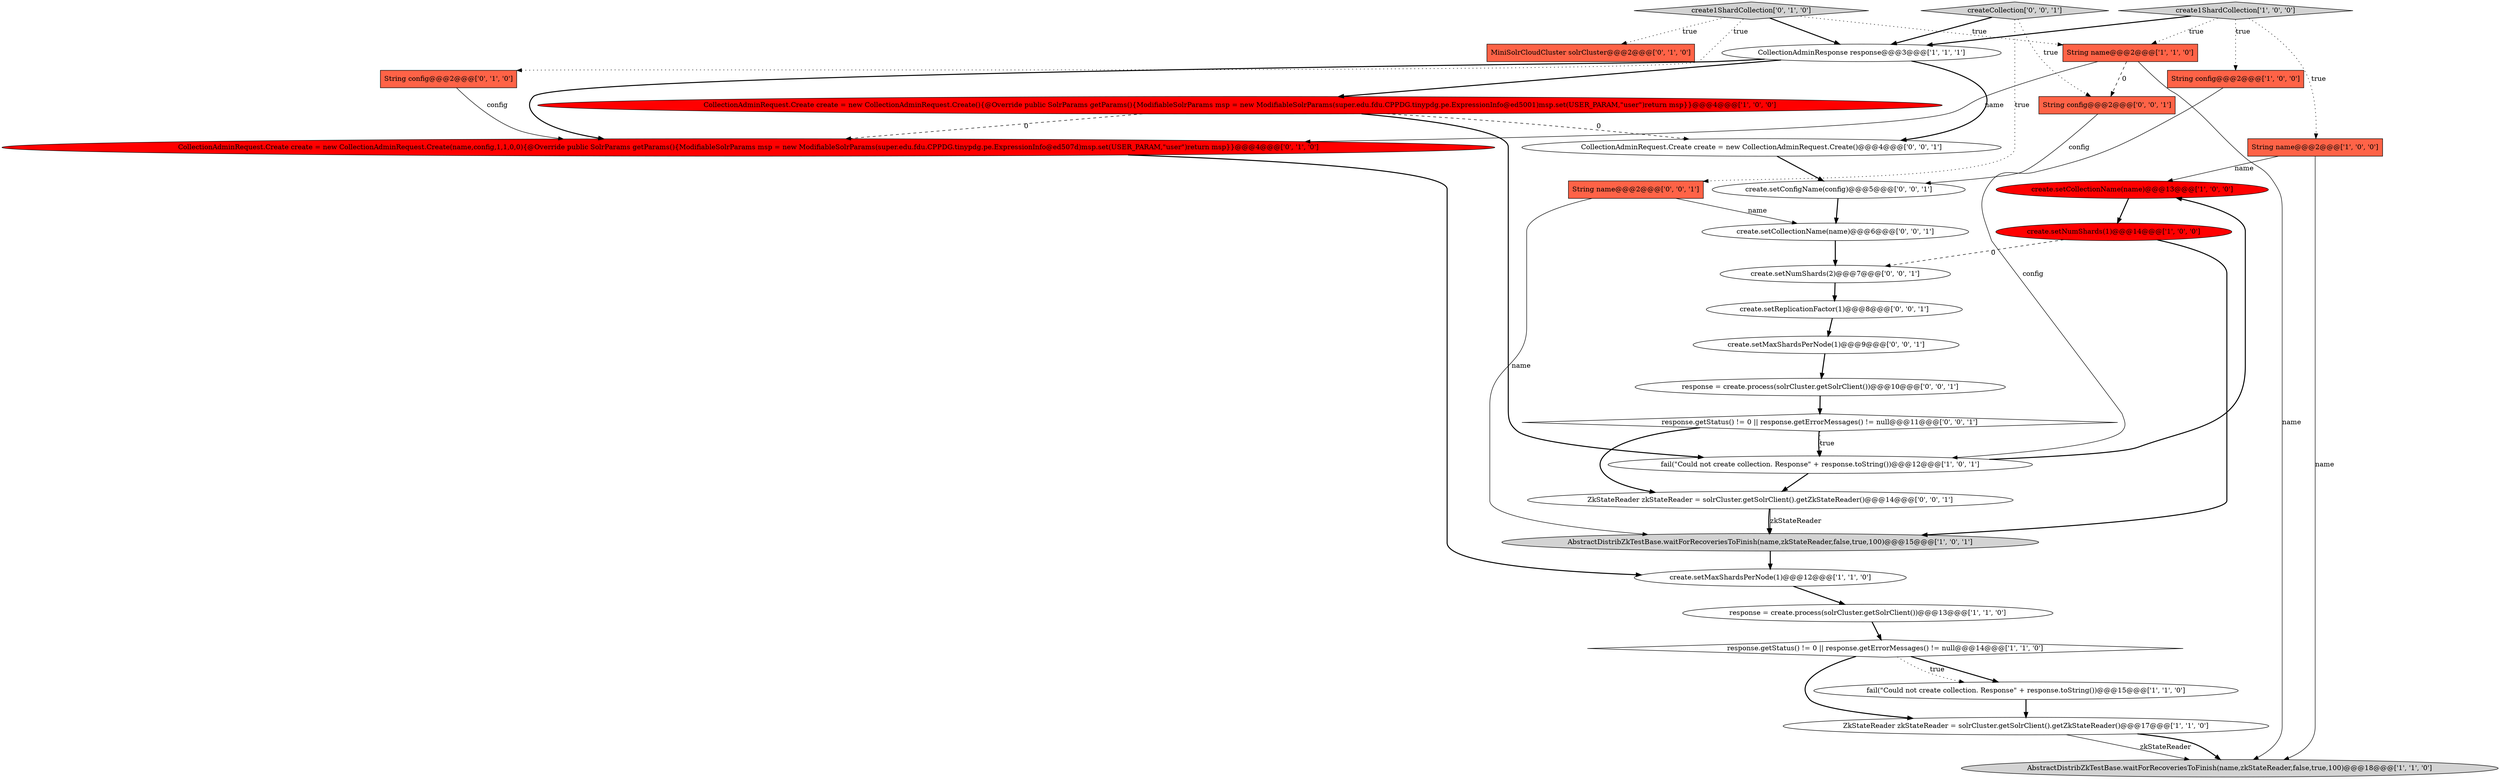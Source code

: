 digraph {
1 [style = filled, label = "AbstractDistribZkTestBase.waitForRecoveriesToFinish(name,zkStateReader,false,true,100)@@@18@@@['1', '1', '0']", fillcolor = lightgray, shape = ellipse image = "AAA0AAABBB1BBB"];
21 [style = filled, label = "CollectionAdminRequest.Create create = new CollectionAdminRequest.Create()@@@4@@@['0', '0', '1']", fillcolor = white, shape = ellipse image = "AAA0AAABBB3BBB"];
24 [style = filled, label = "response = create.process(solrCluster.getSolrClient())@@@10@@@['0', '0', '1']", fillcolor = white, shape = ellipse image = "AAA0AAABBB3BBB"];
28 [style = filled, label = "createCollection['0', '0', '1']", fillcolor = lightgray, shape = diamond image = "AAA0AAABBB3BBB"];
17 [style = filled, label = "create1ShardCollection['0', '1', '0']", fillcolor = lightgray, shape = diamond image = "AAA0AAABBB2BBB"];
26 [style = filled, label = "create.setConfigName(config)@@@5@@@['0', '0', '1']", fillcolor = white, shape = ellipse image = "AAA0AAABBB3BBB"];
20 [style = filled, label = "create.setNumShards(2)@@@7@@@['0', '0', '1']", fillcolor = white, shape = ellipse image = "AAA0AAABBB3BBB"];
29 [style = filled, label = "ZkStateReader zkStateReader = solrCluster.getSolrClient().getZkStateReader()@@@14@@@['0', '0', '1']", fillcolor = white, shape = ellipse image = "AAA0AAABBB3BBB"];
30 [style = filled, label = "String config@@@2@@@['0', '0', '1']", fillcolor = tomato, shape = box image = "AAA0AAABBB3BBB"];
14 [style = filled, label = "fail(\"Could not create collection. Response\" + response.toString())@@@12@@@['1', '0', '1']", fillcolor = white, shape = ellipse image = "AAA0AAABBB1BBB"];
8 [style = filled, label = "response.getStatus() != 0 || response.getErrorMessages() != null@@@14@@@['1', '1', '0']", fillcolor = white, shape = diamond image = "AAA0AAABBB1BBB"];
5 [style = filled, label = "String name@@@2@@@['1', '0', '0']", fillcolor = tomato, shape = box image = "AAA0AAABBB1BBB"];
3 [style = filled, label = "fail(\"Could not create collection. Response\" + response.toString())@@@15@@@['1', '1', '0']", fillcolor = white, shape = ellipse image = "AAA0AAABBB1BBB"];
16 [style = filled, label = "MiniSolrCloudCluster solrCluster@@@2@@@['0', '1', '0']", fillcolor = tomato, shape = box image = "AAA0AAABBB2BBB"];
18 [style = filled, label = "CollectionAdminRequest.Create create = new CollectionAdminRequest.Create(name,config,1,1,0,0){@Override public SolrParams getParams(){ModifiableSolrParams msp = new ModifiableSolrParams(super.edu.fdu.CPPDG.tinypdg.pe.ExpressionInfo@ed507d)msp.set(USER_PARAM,\"user\")return msp}}@@@4@@@['0', '1', '0']", fillcolor = red, shape = ellipse image = "AAA1AAABBB2BBB"];
22 [style = filled, label = "create.setMaxShardsPerNode(1)@@@9@@@['0', '0', '1']", fillcolor = white, shape = ellipse image = "AAA0AAABBB3BBB"];
0 [style = filled, label = "CollectionAdminRequest.Create create = new CollectionAdminRequest.Create(){@Override public SolrParams getParams(){ModifiableSolrParams msp = new ModifiableSolrParams(super.edu.fdu.CPPDG.tinypdg.pe.ExpressionInfo@ed5001)msp.set(USER_PARAM,\"user\")return msp}}@@@4@@@['1', '0', '0']", fillcolor = red, shape = ellipse image = "AAA1AAABBB1BBB"];
6 [style = filled, label = "CollectionAdminResponse response@@@3@@@['1', '1', '1']", fillcolor = white, shape = ellipse image = "AAA0AAABBB1BBB"];
15 [style = filled, label = "ZkStateReader zkStateReader = solrCluster.getSolrClient().getZkStateReader()@@@17@@@['1', '1', '0']", fillcolor = white, shape = ellipse image = "AAA0AAABBB1BBB"];
12 [style = filled, label = "String name@@@2@@@['1', '1', '0']", fillcolor = tomato, shape = box image = "AAA0AAABBB1BBB"];
25 [style = filled, label = "create.setReplicationFactor(1)@@@8@@@['0', '0', '1']", fillcolor = white, shape = ellipse image = "AAA0AAABBB3BBB"];
23 [style = filled, label = "create.setCollectionName(name)@@@6@@@['0', '0', '1']", fillcolor = white, shape = ellipse image = "AAA0AAABBB3BBB"];
4 [style = filled, label = "AbstractDistribZkTestBase.waitForRecoveriesToFinish(name,zkStateReader,false,true,100)@@@15@@@['1', '0', '1']", fillcolor = lightgray, shape = ellipse image = "AAA0AAABBB1BBB"];
10 [style = filled, label = "create.setNumShards(1)@@@14@@@['1', '0', '0']", fillcolor = red, shape = ellipse image = "AAA1AAABBB1BBB"];
31 [style = filled, label = "response.getStatus() != 0 || response.getErrorMessages() != null@@@11@@@['0', '0', '1']", fillcolor = white, shape = diamond image = "AAA0AAABBB3BBB"];
2 [style = filled, label = "String config@@@2@@@['1', '0', '0']", fillcolor = tomato, shape = box image = "AAA0AAABBB1BBB"];
7 [style = filled, label = "response = create.process(solrCluster.getSolrClient())@@@13@@@['1', '1', '0']", fillcolor = white, shape = ellipse image = "AAA0AAABBB1BBB"];
9 [style = filled, label = "create1ShardCollection['1', '0', '0']", fillcolor = lightgray, shape = diamond image = "AAA0AAABBB1BBB"];
19 [style = filled, label = "String config@@@2@@@['0', '1', '0']", fillcolor = tomato, shape = box image = "AAA0AAABBB2BBB"];
11 [style = filled, label = "create.setMaxShardsPerNode(1)@@@12@@@['1', '1', '0']", fillcolor = white, shape = ellipse image = "AAA0AAABBB1BBB"];
13 [style = filled, label = "create.setCollectionName(name)@@@13@@@['1', '0', '0']", fillcolor = red, shape = ellipse image = "AAA1AAABBB1BBB"];
27 [style = filled, label = "String name@@@2@@@['0', '0', '1']", fillcolor = tomato, shape = box image = "AAA0AAABBB3BBB"];
31->14 [style = bold, label=""];
13->10 [style = bold, label=""];
23->20 [style = bold, label=""];
29->4 [style = bold, label=""];
19->18 [style = solid, label="config"];
28->6 [style = bold, label=""];
9->12 [style = dotted, label="true"];
8->15 [style = bold, label=""];
25->22 [style = bold, label=""];
17->6 [style = bold, label=""];
15->1 [style = solid, label="zkStateReader"];
6->18 [style = bold, label=""];
6->21 [style = bold, label=""];
12->1 [style = solid, label="name"];
18->11 [style = bold, label=""];
8->3 [style = bold, label=""];
5->13 [style = solid, label="name"];
31->29 [style = bold, label=""];
27->4 [style = solid, label="name"];
6->0 [style = bold, label=""];
3->15 [style = bold, label=""];
12->18 [style = solid, label="name"];
12->30 [style = dashed, label="0"];
7->8 [style = bold, label=""];
20->25 [style = bold, label=""];
31->14 [style = dotted, label="true"];
8->3 [style = dotted, label="true"];
9->6 [style = bold, label=""];
17->16 [style = dotted, label="true"];
28->30 [style = dotted, label="true"];
21->26 [style = bold, label=""];
0->14 [style = bold, label=""];
17->12 [style = dotted, label="true"];
24->31 [style = bold, label=""];
5->1 [style = solid, label="name"];
0->21 [style = dashed, label="0"];
9->2 [style = dotted, label="true"];
26->23 [style = bold, label=""];
30->26 [style = solid, label="config"];
17->19 [style = dotted, label="true"];
14->29 [style = bold, label=""];
10->4 [style = bold, label=""];
27->23 [style = solid, label="name"];
0->18 [style = dashed, label="0"];
10->20 [style = dashed, label="0"];
28->27 [style = dotted, label="true"];
14->13 [style = bold, label=""];
22->24 [style = bold, label=""];
2->14 [style = solid, label="config"];
4->11 [style = bold, label=""];
11->7 [style = bold, label=""];
29->4 [style = solid, label="zkStateReader"];
15->1 [style = bold, label=""];
9->5 [style = dotted, label="true"];
}
